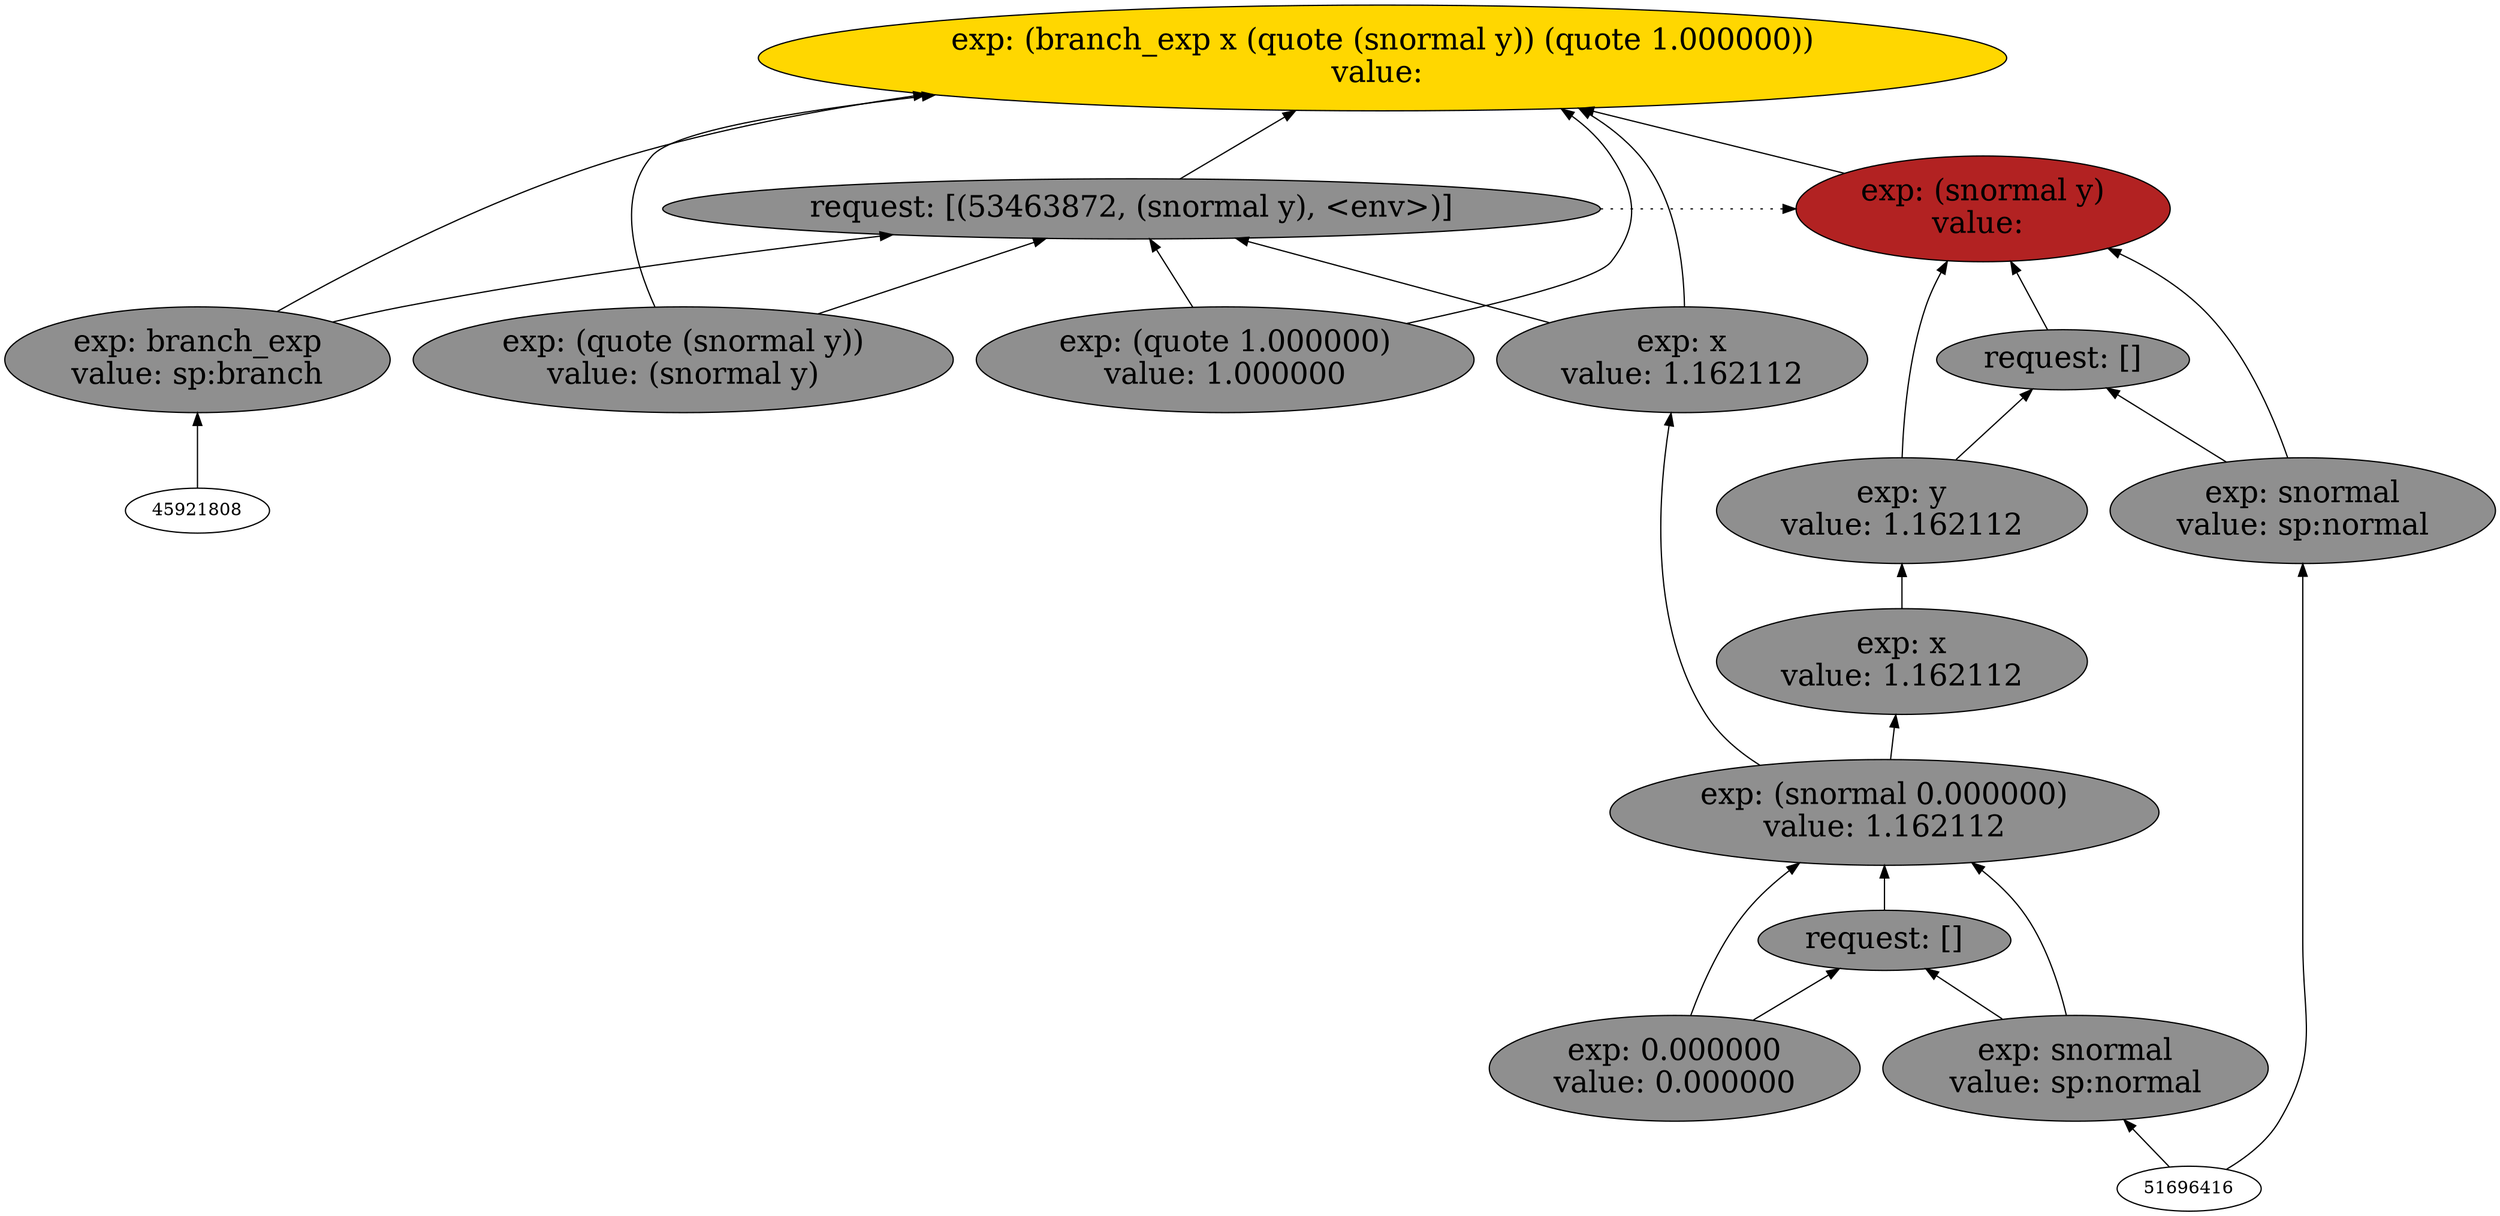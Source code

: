 digraph {
rankdir=BT
fontsize=24
subgraph clster1 {
label="Venture Families"
subgraph clster2 {
label="1"
"51894320"["fillcolor"="grey56" "fontsize"="24" "label"="exp: (snormal 0.000000)\nvalue: 1.162112" "shape"="ellipse" "style"="filled" ]
"53886816"["fillcolor"="grey56" "fontsize"="24" "label"="request: []" "shape"="ellipse" "style"="filled" ]
"52750464"["fillcolor"="grey56" "fontsize"="24" "label"="exp: snormal\nvalue: sp:normal" "shape"="ellipse" "style"="filled" ]
"52788208"["fillcolor"="grey56" "fontsize"="24" "label"="exp: 0.000000\nvalue: 0.000000" "shape"="ellipse" "style"="filled" ]
}

subgraph clster3 {
label="2"
"53204112"["fillcolor"="grey56" "fontsize"="24" "label"="exp: x\nvalue: 1.162112" "shape"="ellipse" "style"="filled" ]
}

subgraph clster4 {
label="3"
"53525392"["fillcolor"="gold" "fontsize"="24" "label"="exp: (branch_exp x (quote (snormal y)) (quote 1.000000))\nvalue: " "shape"="ellipse" "style"="filled" ]
"53463872"["fillcolor"="grey56" "fontsize"="24" "label"="request: [(53463872, (snormal y), <env>)]" "shape"="ellipse" "style"="filled" ]
"52077520"["fillcolor"="grey56" "fontsize"="24" "label"="exp: branch_exp\nvalue: sp:branch" "shape"="ellipse" "style"="filled" ]
"53239056"["fillcolor"="grey56" "fontsize"="24" "label"="exp: x\nvalue: 1.162112" "shape"="ellipse" "style"="filled" ]
"51776016"["fillcolor"="grey56" "fontsize"="24" "label"="exp: (quote (snormal y))\nvalue: (snormal y)" "shape"="ellipse" "style"="filled" ]
"52070304"["fillcolor"="grey56" "fontsize"="24" "label"="exp: (quote 1.000000)\nvalue: 1.000000" "shape"="ellipse" "style"="filled" ]
}

}

subgraph clster5 {
label=""
"52202480"["fillcolor"="firebrick" "fontsize"="24" "label"="exp: (snormal y)\nvalue: " "shape"="ellipse" "style"="filled" ]
"52238304"["fillcolor"="grey56" "fontsize"="24" "label"="request: []" "shape"="ellipse" "style"="filled" ]
"51971520"["fillcolor"="grey56" "fontsize"="24" "label"="exp: snormal\nvalue: sp:normal" "shape"="ellipse" "style"="filled" ]
"52240192"["fillcolor"="grey56" "fontsize"="24" "label"="exp: y\nvalue: 1.162112" "shape"="ellipse" "style"="filled" ]
}

"52750464" -> "51894320"["arrowhead"="normal" "color"="black" "constraint"="true" "style"="solid" ]
"52750464" -> "53886816"["arrowhead"="normal" "color"="black" "constraint"="true" "style"="solid" ]
"51696416" -> "52750464"["arrowhead"="normal" "color"="black" "constraint"="true" "style"="solid" ]
"52788208" -> "51894320"["arrowhead"="normal" "color"="black" "constraint"="true" "style"="solid" ]
"52788208" -> "53886816"["arrowhead"="normal" "color"="black" "constraint"="true" "style"="solid" ]
"53886816" -> "51894320"["arrowhead"="normal" "color"="black" "constraint"="true" "style"="solid" ]
"51971520" -> "52202480"["arrowhead"="normal" "color"="black" "constraint"="true" "style"="solid" ]
"51971520" -> "52238304"["arrowhead"="normal" "color"="black" "constraint"="true" "style"="solid" ]
"51696416" -> "51971520"["arrowhead"="normal" "color"="black" "constraint"="true" "style"="solid" ]
"52240192" -> "52202480"["arrowhead"="normal" "color"="black" "constraint"="true" "style"="solid" ]
"52240192" -> "52238304"["arrowhead"="normal" "color"="black" "constraint"="true" "style"="solid" ]
"53204112" -> "52240192"["arrowhead"="normal" "color"="black" "constraint"="true" "style"="solid" ]
"52238304" -> "52202480"["arrowhead"="normal" "color"="black" "constraint"="true" "style"="solid" ]
"51894320" -> "53204112"["arrowhead"="normal" "color"="black" "constraint"="true" "style"="solid" ]
"52077520" -> "53525392"["arrowhead"="normal" "color"="black" "constraint"="true" "style"="solid" ]
"52077520" -> "53463872"["arrowhead"="normal" "color"="black" "constraint"="true" "style"="solid" ]
"45921808" -> "52077520"["arrowhead"="normal" "color"="black" "constraint"="true" "style"="solid" ]
"53239056" -> "53525392"["arrowhead"="normal" "color"="black" "constraint"="true" "style"="solid" ]
"53239056" -> "53463872"["arrowhead"="normal" "color"="black" "constraint"="true" "style"="solid" ]
"51894320" -> "53239056"["arrowhead"="normal" "color"="black" "constraint"="true" "style"="solid" ]
"51776016" -> "53525392"["arrowhead"="normal" "color"="black" "constraint"="true" "style"="solid" ]
"51776016" -> "53463872"["arrowhead"="normal" "color"="black" "constraint"="true" "style"="solid" ]
"52070304" -> "53525392"["arrowhead"="normal" "color"="black" "constraint"="true" "style"="solid" ]
"52070304" -> "53463872"["arrowhead"="normal" "color"="black" "constraint"="true" "style"="solid" ]
"53463872" -> "53525392"["arrowhead"="normal" "color"="black" "constraint"="true" "style"="solid" ]
"52202480" -> "53525392"["arrowhead"="normal" "color"="black" "constraint"="true" "style"="solid" ]
"53463872" -> "52202480"["arrowhead"="normal" "color"="black" "constraint"="false" "style"="dotted" ]

}